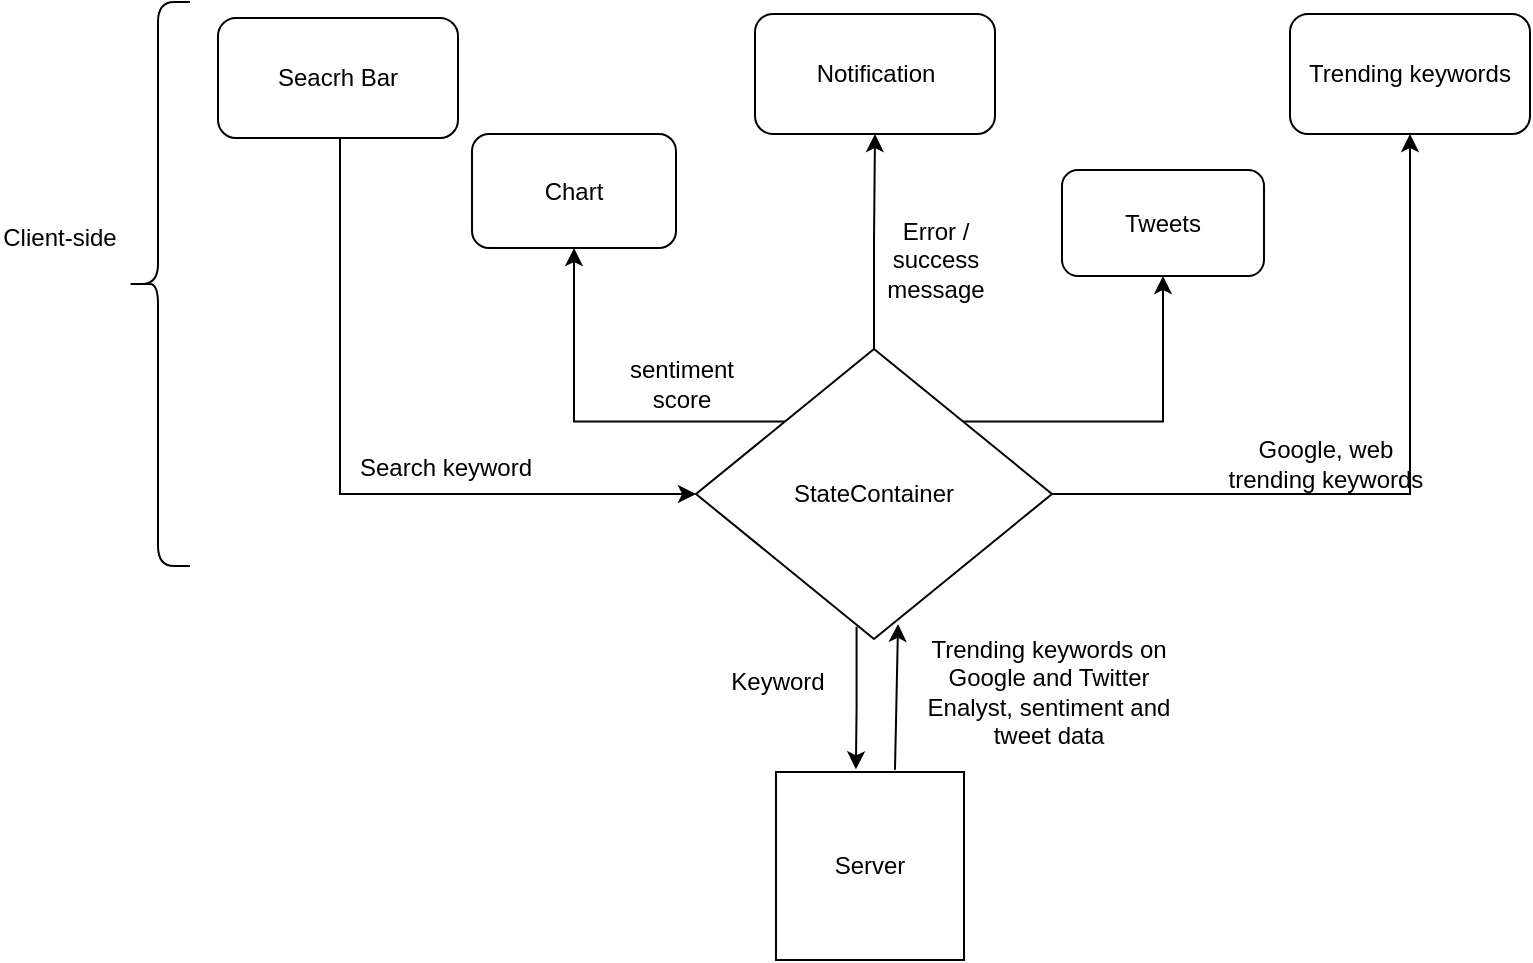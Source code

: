 <mxfile version="15.6.3" type="device"><diagram id="vIdyaYCQ4FntvzCCVSRV" name="Page-1"><mxGraphModel dx="2035" dy="585" grid="0" gridSize="10" guides="1" tooltips="1" connect="1" arrows="1" fold="1" page="1" pageScale="1" pageWidth="850" pageHeight="1100" math="0" shadow="0"><root><mxCell id="0"/><mxCell id="1" parent="0"/><mxCell id="esxT13aHUIFJwZ1SzTnU-4" style="edgeStyle=orthogonalEdgeStyle;rounded=0;orthogonalLoop=1;jettySize=auto;html=1;" parent="1" source="esxT13aHUIFJwZ1SzTnU-2" target="esxT13aHUIFJwZ1SzTnU-3" edge="1"><mxGeometry relative="1" as="geometry"><Array as="points"><mxPoint x="150" y="355"/></Array></mxGeometry></mxCell><mxCell id="esxT13aHUIFJwZ1SzTnU-2" value="Seacrh Bar" style="rounded=1;whiteSpace=wrap;html=1;" parent="1" vertex="1"><mxGeometry x="89" y="117" width="120" height="60" as="geometry"/></mxCell><mxCell id="esxT13aHUIFJwZ1SzTnU-9" style="edgeStyle=orthogonalEdgeStyle;rounded=0;orthogonalLoop=1;jettySize=auto;html=1;exitX=0.451;exitY=0.958;exitDx=0;exitDy=0;exitPerimeter=0;entryX=0.425;entryY=-0.014;entryDx=0;entryDy=0;entryPerimeter=0;" parent="1" source="esxT13aHUIFJwZ1SzTnU-3" target="esxT13aHUIFJwZ1SzTnU-8" edge="1"><mxGeometry relative="1" as="geometry"><mxPoint x="409" y="605" as="targetPoint"/><mxPoint x="407" y="418" as="sourcePoint"/><Array as="points"/></mxGeometry></mxCell><mxCell id="esxT13aHUIFJwZ1SzTnU-16" style="edgeStyle=orthogonalEdgeStyle;rounded=0;orthogonalLoop=1;jettySize=auto;html=1;" parent="1" source="esxT13aHUIFJwZ1SzTnU-3" target="esxT13aHUIFJwZ1SzTnU-15" edge="1"><mxGeometry relative="1" as="geometry"/></mxCell><mxCell id="esxT13aHUIFJwZ1SzTnU-28" style="edgeStyle=orthogonalEdgeStyle;rounded=0;orthogonalLoop=1;jettySize=auto;html=1;entryX=0.5;entryY=1;entryDx=0;entryDy=0;" parent="1" source="esxT13aHUIFJwZ1SzTnU-3" target="esxT13aHUIFJwZ1SzTnU-26" edge="1"><mxGeometry relative="1" as="geometry"/></mxCell><mxCell id="T4SU55wii43Fmt6V6hTf-1" style="edgeStyle=orthogonalEdgeStyle;rounded=0;orthogonalLoop=1;jettySize=auto;html=1;exitX=0;exitY=0;exitDx=0;exitDy=0;entryX=0.5;entryY=1;entryDx=0;entryDy=0;" edge="1" parent="1" source="esxT13aHUIFJwZ1SzTnU-3" target="esxT13aHUIFJwZ1SzTnU-18"><mxGeometry relative="1" as="geometry"/></mxCell><mxCell id="T4SU55wii43Fmt6V6hTf-2" style="edgeStyle=orthogonalEdgeStyle;rounded=0;orthogonalLoop=1;jettySize=auto;html=1;exitX=1;exitY=0;exitDx=0;exitDy=0;entryX=0.5;entryY=1;entryDx=0;entryDy=0;" edge="1" parent="1" source="esxT13aHUIFJwZ1SzTnU-3" target="esxT13aHUIFJwZ1SzTnU-24"><mxGeometry relative="1" as="geometry"/></mxCell><mxCell id="esxT13aHUIFJwZ1SzTnU-3" value="StateContainer" style="rhombus;whiteSpace=wrap;html=1;" parent="1" vertex="1"><mxGeometry x="328" y="282.5" width="178" height="145" as="geometry"/></mxCell><mxCell id="esxT13aHUIFJwZ1SzTnU-5" value="Keyword" style="text;html=1;strokeColor=none;fillColor=none;align=center;verticalAlign=middle;whiteSpace=wrap;rounded=0;rotation=0;" parent="1" vertex="1"><mxGeometry x="339" y="434" width="60" height="30" as="geometry"/></mxCell><mxCell id="esxT13aHUIFJwZ1SzTnU-8" value="Server" style="whiteSpace=wrap;html=1;aspect=fixed;" parent="1" vertex="1"><mxGeometry x="368" y="494" width="94" height="94" as="geometry"/></mxCell><mxCell id="esxT13aHUIFJwZ1SzTnU-10" value="Search keyword" style="text;html=1;strokeColor=none;fillColor=none;align=center;verticalAlign=middle;whiteSpace=wrap;rounded=0;" parent="1" vertex="1"><mxGeometry x="154" y="327" width="98" height="30" as="geometry"/></mxCell><mxCell id="esxT13aHUIFJwZ1SzTnU-13" value="" style="endArrow=classic;html=1;rounded=0;entryX=0.59;entryY=0.948;entryDx=0;entryDy=0;entryPerimeter=0;exitX=0.633;exitY=-0.012;exitDx=0;exitDy=0;exitPerimeter=0;" parent="1" source="esxT13aHUIFJwZ1SzTnU-8" edge="1"><mxGeometry width="50" height="50" relative="1" as="geometry"><mxPoint x="429" y="483" as="sourcePoint"/><mxPoint x="429.02" y="419.96" as="targetPoint"/></mxGeometry></mxCell><mxCell id="esxT13aHUIFJwZ1SzTnU-14" value="Trending keywords on Google and Twitter Enalyst, sentiment and tweet data" style="text;html=1;strokeColor=none;fillColor=none;align=center;verticalAlign=middle;whiteSpace=wrap;rounded=0;rotation=0;" parent="1" vertex="1"><mxGeometry x="436" y="411" width="137" height="86" as="geometry"/></mxCell><mxCell id="esxT13aHUIFJwZ1SzTnU-15" value="Trending keywords" style="rounded=1;whiteSpace=wrap;html=1;" parent="1" vertex="1"><mxGeometry x="625" y="115" width="120" height="60" as="geometry"/></mxCell><mxCell id="esxT13aHUIFJwZ1SzTnU-17" value="Google, web trending keywords" style="text;html=1;strokeColor=none;fillColor=none;align=center;verticalAlign=middle;whiteSpace=wrap;rounded=0;" parent="1" vertex="1"><mxGeometry x="588" y="325" width="110" height="30" as="geometry"/></mxCell><mxCell id="esxT13aHUIFJwZ1SzTnU-18" value="Chart" style="rounded=1;whiteSpace=wrap;html=1;" parent="1" vertex="1"><mxGeometry x="216" y="175" width="102" height="57" as="geometry"/></mxCell><mxCell id="esxT13aHUIFJwZ1SzTnU-22" value="sentiment score" style="text;html=1;strokeColor=none;fillColor=none;align=center;verticalAlign=middle;whiteSpace=wrap;rounded=0;" parent="1" vertex="1"><mxGeometry x="280" y="285" width="82" height="30" as="geometry"/></mxCell><mxCell id="esxT13aHUIFJwZ1SzTnU-24" value="Tweets" style="rounded=1;whiteSpace=wrap;html=1;" parent="1" vertex="1"><mxGeometry x="511" y="193" width="101" height="53" as="geometry"/></mxCell><mxCell id="esxT13aHUIFJwZ1SzTnU-26" value="Notification" style="rounded=1;whiteSpace=wrap;html=1;" parent="1" vertex="1"><mxGeometry x="357.5" y="115" width="120" height="60" as="geometry"/></mxCell><mxCell id="esxT13aHUIFJwZ1SzTnU-30" value="Error / success message" style="text;html=1;strokeColor=none;fillColor=none;align=center;verticalAlign=middle;whiteSpace=wrap;rounded=0;" parent="1" vertex="1"><mxGeometry x="417" y="223" width="61.5" height="30" as="geometry"/></mxCell><mxCell id="T4SU55wii43Fmt6V6hTf-3" value="" style="shape=curlyBracket;whiteSpace=wrap;html=1;rounded=1;" vertex="1" parent="1"><mxGeometry x="43" y="109" width="32" height="282" as="geometry"/></mxCell><mxCell id="T4SU55wii43Fmt6V6hTf-4" value="Client-side" style="text;html=1;strokeColor=none;fillColor=none;align=center;verticalAlign=middle;whiteSpace=wrap;rounded=0;" vertex="1" parent="1"><mxGeometry x="-20" y="212" width="60" height="30" as="geometry"/></mxCell></root></mxGraphModel></diagram></mxfile>